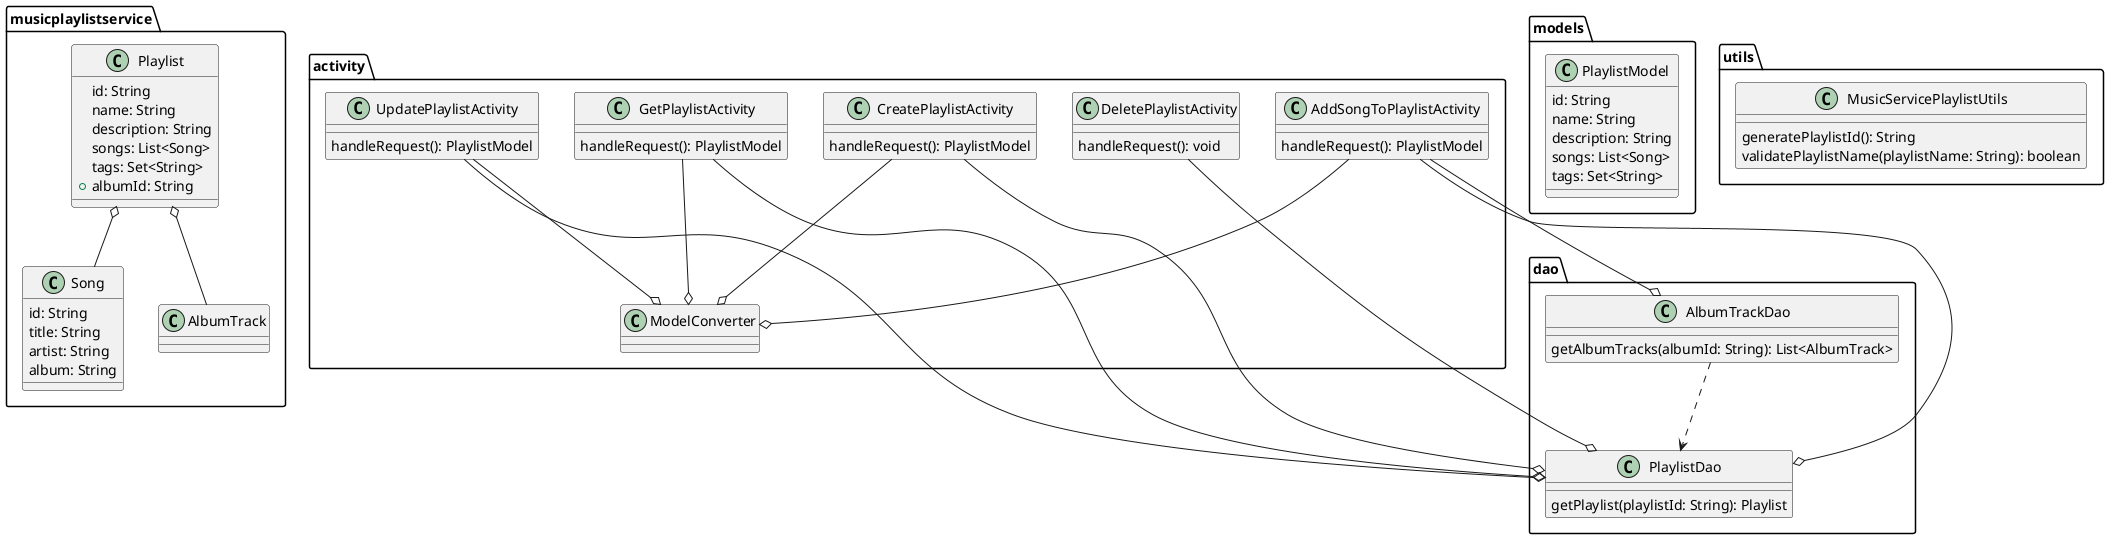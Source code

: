 @startuml
package musicplaylistservice {
  class Playlist {
    id: String
    name: String
    description: String
    songs: List<Song>
    tags: Set<String>
    + albumId: String
  }
  class Song {
    id: String
    title: String
    artist: String
    album: String
  }
  Playlist o-- Song
  Playlist o-- AlbumTrack
}
package dao {
  class AlbumTrackDao {
    getAlbumTracks(albumId: String): List<AlbumTrack>
  }
  class PlaylistDao {
    getPlaylist(playlistId: String): Playlist
  }
  AlbumTrackDao ..> PlaylistDao
}
package activity {
  class GetPlaylistActivity {
    handleRequest(): PlaylistModel
  }
  class CreatePlaylistActivity {
    handleRequest(): PlaylistModel
  }
  class UpdatePlaylistActivity {
    handleRequest(): PlaylistModel
  }
  class DeletePlaylistActivity {
    handleRequest(): void
  }
  class AddSongToPlaylistActivity {
    handleRequest(): PlaylistModel
  }
      GetPlaylistActivity --o PlaylistDao
      GetPlaylistActivity --o ModelConverter
      CreatePlaylistActivity --o PlaylistDao
      CreatePlaylistActivity --o ModelConverter
      UpdatePlaylistActivity --o PlaylistDao
      UpdatePlaylistActivity --o ModelConverter
      DeletePlaylistActivity --o PlaylistDao
      AddSongToPlaylistActivity --o PlaylistDao
      AddSongToPlaylistActivity --o ModelConverter
      AddSongToPlaylistActivity --o AlbumTrackDao
}
package models {
  class PlaylistModel {
    id: String
    name: String
    description: String
    songs: List<Song>
    tags: Set<String>
  }
}
package utils {
  class MusicServicePlaylistUtils {
    generatePlaylistId(): String
    validatePlaylistName(playlistName: String): boolean
  }
}
@enduml